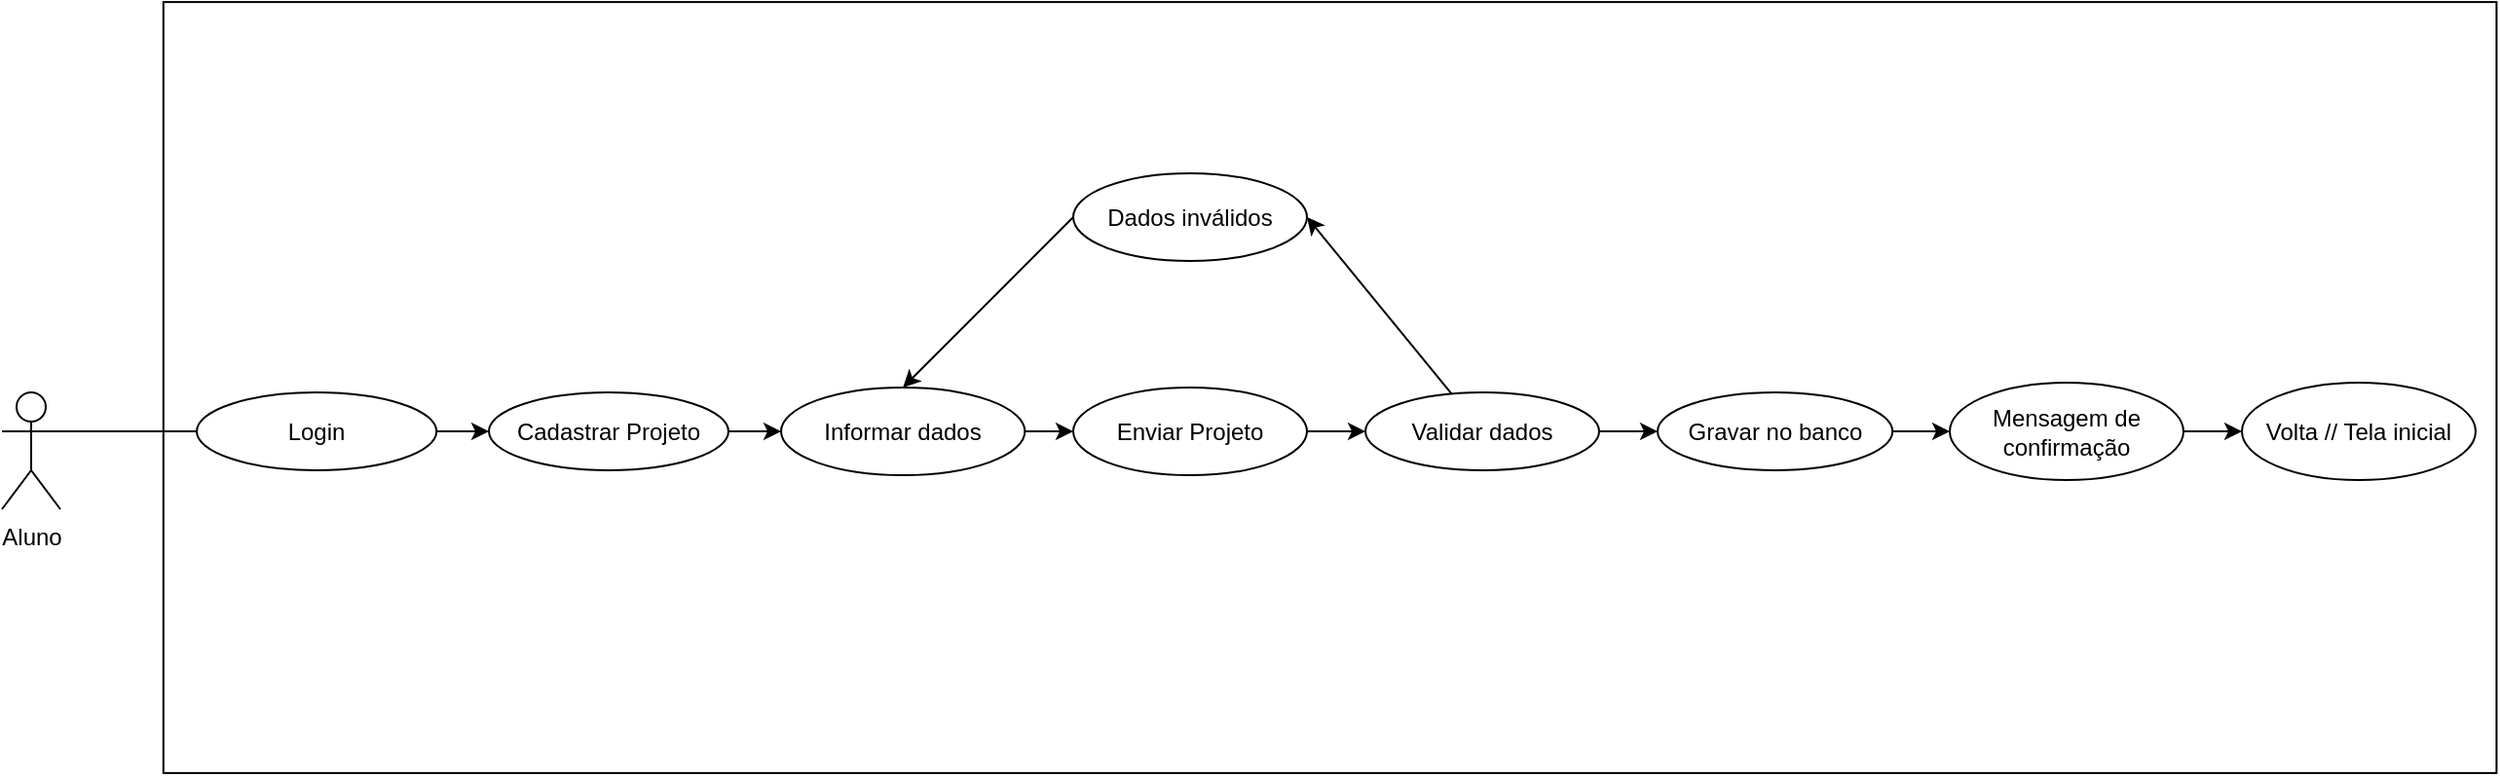 <mxfile>
    <diagram id="zRCiL9ZMk7N_7-01TlMQ" name="Diagrama_Casos_de_Uso">
        <mxGraphModel dx="1458" dy="478" grid="1" gridSize="10" guides="1" tooltips="1" connect="1" arrows="1" fold="1" page="1" pageScale="1" pageWidth="827" pageHeight="1169" math="0" shadow="0">
            <root>
                <mxCell id="0"/>
                <mxCell id="1" parent="0"/>
                <mxCell id="70" value="" style="rounded=0;whiteSpace=wrap;html=1;rotation=90;" parent="1" vertex="1">
                    <mxGeometry x="403.85" y="-148.91" width="395.91" height="1197.83" as="geometry"/>
                </mxCell>
                <mxCell id="3" value="Aluno" style="shape=umlActor;verticalLabelPosition=bottom;verticalAlign=top;html=1;outlineConnect=0;" parent="1" vertex="1">
                    <mxGeometry x="-80" y="452.5" width="30" height="60" as="geometry"/>
                </mxCell>
                <mxCell id="99" style="edgeStyle=none;html=1;entryX=1;entryY=0.5;entryDx=0;entryDy=0;" parent="1" source="13" target="89" edge="1">
                    <mxGeometry relative="1" as="geometry"/>
                </mxCell>
                <mxCell id="105" style="edgeStyle=none;html=1;entryX=0;entryY=0.5;entryDx=0;entryDy=0;" parent="1" source="13" target="22" edge="1">
                    <mxGeometry relative="1" as="geometry"/>
                </mxCell>
                <mxCell id="13" value="Validar dados" style="ellipse;whiteSpace=wrap;html=1;" parent="1" vertex="1">
                    <mxGeometry x="620.0" y="452.5" width="120" height="40" as="geometry"/>
                </mxCell>
                <mxCell id="104" style="edgeStyle=none;html=1;entryX=0;entryY=0.5;entryDx=0;entryDy=0;" parent="1" source="15" target="13" edge="1">
                    <mxGeometry relative="1" as="geometry"/>
                </mxCell>
                <mxCell id="15" value="Enviar Projeto" style="ellipse;whiteSpace=wrap;html=1;" parent="1" vertex="1">
                    <mxGeometry x="470.0" y="450" width="120" height="45" as="geometry"/>
                </mxCell>
                <mxCell id="106" style="edgeStyle=none;html=1;entryX=0;entryY=0.5;entryDx=0;entryDy=0;" parent="1" source="22" target="49" edge="1">
                    <mxGeometry relative="1" as="geometry">
                        <mxPoint x="920.0" y="472.5" as="targetPoint"/>
                    </mxGeometry>
                </mxCell>
                <mxCell id="22" value="Gravar no banco" style="ellipse;whiteSpace=wrap;html=1;" parent="1" vertex="1">
                    <mxGeometry x="770" y="452.5" width="120.62" height="40" as="geometry"/>
                </mxCell>
                <mxCell id="109" style="edgeStyle=none;html=1;entryX=0;entryY=0.5;entryDx=0;entryDy=0;" parent="1" source="49" target="108" edge="1">
                    <mxGeometry relative="1" as="geometry"/>
                </mxCell>
                <mxCell id="49" value="Mensagem de confirmação" style="ellipse;whiteSpace=wrap;html=1;" parent="1" vertex="1">
                    <mxGeometry x="920" y="447.5" width="120" height="50" as="geometry"/>
                </mxCell>
                <mxCell id="103" style="edgeStyle=none;html=1;entryX=0;entryY=0.5;entryDx=0;entryDy=0;" parent="1" source="56" target="15" edge="1">
                    <mxGeometry relative="1" as="geometry"/>
                </mxCell>
                <mxCell id="56" value="Informar dados" style="ellipse;whiteSpace=wrap;html=1;" parent="1" vertex="1">
                    <mxGeometry x="320" y="450" width="125.17" height="45" as="geometry"/>
                </mxCell>
                <mxCell id="101" style="edgeStyle=none;html=1;entryX=0;entryY=0.5;entryDx=0;entryDy=0;" parent="1" source="64" target="66" edge="1">
                    <mxGeometry relative="1" as="geometry"/>
                </mxCell>
                <mxCell id="64" value="Login" style="ellipse;whiteSpace=wrap;html=1;" parent="1" vertex="1">
                    <mxGeometry x="20" y="452.5" width="123.12" height="40" as="geometry"/>
                </mxCell>
                <mxCell id="102" style="edgeStyle=none;html=1;entryX=0;entryY=0.5;entryDx=0;entryDy=0;" parent="1" source="66" target="56" edge="1">
                    <mxGeometry relative="1" as="geometry"/>
                </mxCell>
                <mxCell id="66" value="Cadastrar Projeto" style="ellipse;whiteSpace=wrap;html=1;" parent="1" vertex="1">
                    <mxGeometry x="170.0" y="452.5" width="123" height="40" as="geometry"/>
                </mxCell>
                <mxCell id="85" value="" style="endArrow=none;html=1;exitX=1;exitY=0.333;exitDx=0;exitDy=0;entryX=0;entryY=0.5;entryDx=0;entryDy=0;exitPerimeter=0;" parent="1" source="3" target="64" edge="1">
                    <mxGeometry width="50" height="50" relative="1" as="geometry">
                        <mxPoint x="240.962" y="398.787" as="sourcePoint"/>
                        <mxPoint x="585.17" y="375" as="targetPoint"/>
                    </mxGeometry>
                </mxCell>
                <mxCell id="100" style="edgeStyle=none;html=1;entryX=0.5;entryY=0;entryDx=0;entryDy=0;exitX=0;exitY=0.5;exitDx=0;exitDy=0;" parent="1" source="89" target="56" edge="1">
                    <mxGeometry relative="1" as="geometry"/>
                </mxCell>
                <mxCell id="89" value="Dados inválidos" style="ellipse;whiteSpace=wrap;html=1;" parent="1" vertex="1">
                    <mxGeometry x="470" y="340" width="120" height="45" as="geometry"/>
                </mxCell>
                <mxCell id="108" value="Volta // Tela inicial" style="ellipse;whiteSpace=wrap;html=1;" parent="1" vertex="1">
                    <mxGeometry x="1070" y="447.5" width="120" height="50" as="geometry"/>
                </mxCell>
            </root>
        </mxGraphModel>
    </diagram>
    <diagram id="ZNvAoRlTpkrzS0pwarnU" name="Diagrama_de_Classes">
        <mxGraphModel dx="631" dy="478" grid="1" gridSize="10" guides="1" tooltips="1" connect="1" arrows="1" fold="1" page="1" pageScale="1" pageWidth="827" pageHeight="1169" math="0" shadow="0">
            <root>
                <mxCell id="sABFFBu3MnDv28G-qy3n-0"/>
                <mxCell id="sABFFBu3MnDv28G-qy3n-1" parent="sABFFBu3MnDv28G-qy3n-0"/>
            </root>
        </mxGraphModel>
    </diagram>
</mxfile>